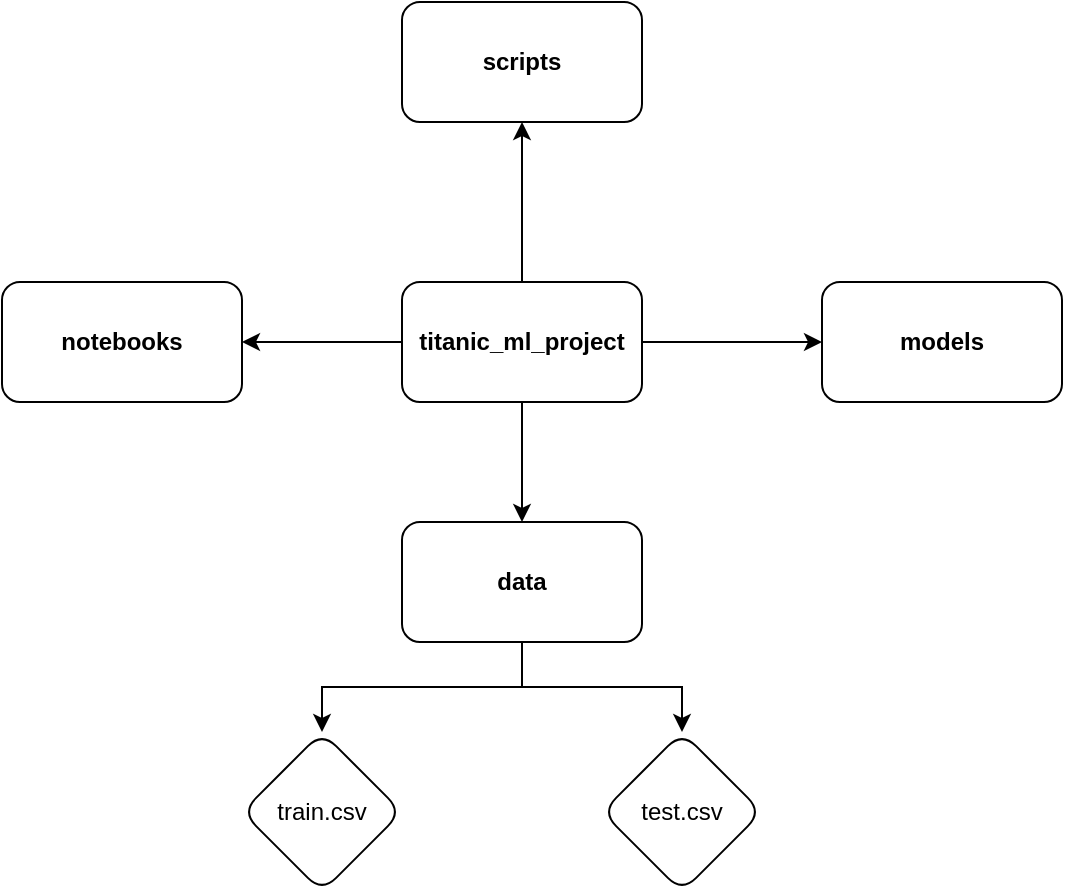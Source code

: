 <mxfile version="26.0.16">
  <diagram name="第 1 页" id="oHD4Ffq2n3VPvw9LJycC">
    <mxGraphModel dx="1434" dy="752" grid="1" gridSize="10" guides="1" tooltips="1" connect="1" arrows="1" fold="1" page="1" pageScale="1" pageWidth="827" pageHeight="1169" math="0" shadow="0">
      <root>
        <mxCell id="0" />
        <mxCell id="1" parent="0" />
        <mxCell id="FgMGe-JlmILben86hI7q-3" value="" style="edgeStyle=orthogonalEdgeStyle;rounded=0;orthogonalLoop=1;jettySize=auto;html=1;" edge="1" parent="1" source="FgMGe-JlmILben86hI7q-1" target="FgMGe-JlmILben86hI7q-2">
          <mxGeometry relative="1" as="geometry" />
        </mxCell>
        <mxCell id="FgMGe-JlmILben86hI7q-5" value="" style="edgeStyle=orthogonalEdgeStyle;rounded=0;orthogonalLoop=1;jettySize=auto;html=1;" edge="1" parent="1" source="FgMGe-JlmILben86hI7q-1" target="FgMGe-JlmILben86hI7q-4">
          <mxGeometry relative="1" as="geometry" />
        </mxCell>
        <mxCell id="FgMGe-JlmILben86hI7q-7" value="" style="edgeStyle=orthogonalEdgeStyle;rounded=0;orthogonalLoop=1;jettySize=auto;html=1;" edge="1" parent="1" source="FgMGe-JlmILben86hI7q-1" target="FgMGe-JlmILben86hI7q-6">
          <mxGeometry relative="1" as="geometry" />
        </mxCell>
        <mxCell id="FgMGe-JlmILben86hI7q-9" value="" style="edgeStyle=orthogonalEdgeStyle;rounded=0;orthogonalLoop=1;jettySize=auto;html=1;" edge="1" parent="1" source="FgMGe-JlmILben86hI7q-1" target="FgMGe-JlmILben86hI7q-8">
          <mxGeometry relative="1" as="geometry" />
        </mxCell>
        <mxCell id="FgMGe-JlmILben86hI7q-1" value="&lt;h4&gt;titanic_ml_project&lt;/h4&gt;" style="rounded=1;whiteSpace=wrap;html=1;" vertex="1" parent="1">
          <mxGeometry x="340" y="280" width="120" height="60" as="geometry" />
        </mxCell>
        <mxCell id="FgMGe-JlmILben86hI7q-13" value="" style="edgeStyle=orthogonalEdgeStyle;rounded=0;orthogonalLoop=1;jettySize=auto;html=1;" edge="1" parent="1" source="FgMGe-JlmILben86hI7q-2" target="FgMGe-JlmILben86hI7q-12">
          <mxGeometry relative="1" as="geometry" />
        </mxCell>
        <mxCell id="FgMGe-JlmILben86hI7q-15" value="" style="edgeStyle=orthogonalEdgeStyle;rounded=0;orthogonalLoop=1;jettySize=auto;html=1;" edge="1" parent="1" source="FgMGe-JlmILben86hI7q-2" target="FgMGe-JlmILben86hI7q-14">
          <mxGeometry relative="1" as="geometry" />
        </mxCell>
        <mxCell id="FgMGe-JlmILben86hI7q-2" value="&lt;h4&gt;data&lt;/h4&gt;" style="rounded=1;whiteSpace=wrap;html=1;" vertex="1" parent="1">
          <mxGeometry x="340" y="400" width="120" height="60" as="geometry" />
        </mxCell>
        <mxCell id="FgMGe-JlmILben86hI7q-4" value="&lt;h4&gt;models&lt;/h4&gt;" style="rounded=1;whiteSpace=wrap;html=1;" vertex="1" parent="1">
          <mxGeometry x="550" y="280" width="120" height="60" as="geometry" />
        </mxCell>
        <mxCell id="FgMGe-JlmILben86hI7q-6" value="&lt;h4&gt;scripts&lt;/h4&gt;" style="rounded=1;whiteSpace=wrap;html=1;" vertex="1" parent="1">
          <mxGeometry x="340" y="140" width="120" height="60" as="geometry" />
        </mxCell>
        <mxCell id="FgMGe-JlmILben86hI7q-8" value="&lt;h4&gt;notebooks&lt;/h4&gt;" style="rounded=1;whiteSpace=wrap;html=1;" vertex="1" parent="1">
          <mxGeometry x="140" y="280" width="120" height="60" as="geometry" />
        </mxCell>
        <mxCell id="FgMGe-JlmILben86hI7q-12" value="train.csv" style="rhombus;whiteSpace=wrap;html=1;rounded=1;" vertex="1" parent="1">
          <mxGeometry x="260" y="505" width="80" height="80" as="geometry" />
        </mxCell>
        <mxCell id="FgMGe-JlmILben86hI7q-14" value="test.csv" style="rhombus;whiteSpace=wrap;html=1;rounded=1;" vertex="1" parent="1">
          <mxGeometry x="440" y="505" width="80" height="80" as="geometry" />
        </mxCell>
      </root>
    </mxGraphModel>
  </diagram>
</mxfile>
